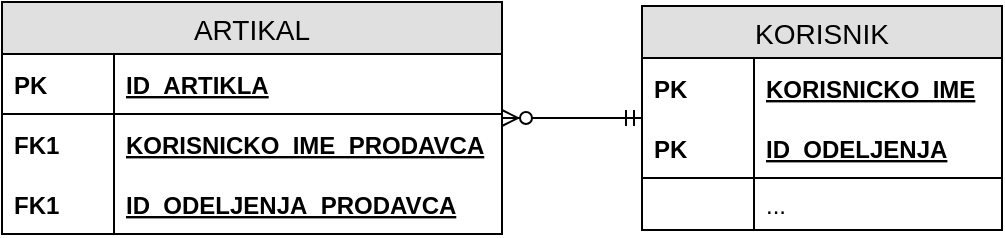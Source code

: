<mxfile version="11.3.0" type="device" pages="1"><diagram id="peucTP98mzcpXe2W0JTs" name="Page-1"><mxGraphModel dx="1086" dy="806" grid="1" gridSize="10" guides="1" tooltips="1" connect="1" arrows="1" fold="1" page="1" pageScale="1" pageWidth="850" pageHeight="1100" math="0" shadow="0"><root><mxCell id="0"/><mxCell id="1" parent="0"/><mxCell id="yg4NYybXSxnvn1aGm6mm-1" value="KORISNIK" style="swimlane;fontStyle=0;childLayout=stackLayout;horizontal=1;startSize=26;fillColor=#e0e0e0;horizontalStack=0;resizeParent=1;resizeParentMax=0;resizeLast=0;collapsible=1;marginBottom=0;swimlaneFillColor=#ffffff;align=center;fontSize=14;" vertex="1" parent="1"><mxGeometry x="350" y="22" width="180" height="112" as="geometry"/></mxCell><mxCell id="yg4NYybXSxnvn1aGm6mm-2" value="KORISNICKO_IME" style="shape=partialRectangle;top=0;left=0;right=0;bottom=0;align=left;verticalAlign=middle;fillColor=none;spacingLeft=60;spacingRight=4;overflow=hidden;rotatable=0;points=[[0,0.5],[1,0.5]];portConstraint=eastwest;dropTarget=0;fontStyle=5;fontSize=12;" vertex="1" parent="yg4NYybXSxnvn1aGm6mm-1"><mxGeometry y="26" width="180" height="30" as="geometry"/></mxCell><mxCell id="yg4NYybXSxnvn1aGm6mm-3" value="PK" style="shape=partialRectangle;fontStyle=1;top=0;left=0;bottom=0;fillColor=none;align=left;verticalAlign=middle;spacingLeft=4;spacingRight=4;overflow=hidden;rotatable=0;points=[];portConstraint=eastwest;part=1;fontSize=12;" vertex="1" connectable="0" parent="yg4NYybXSxnvn1aGm6mm-2"><mxGeometry width="56" height="30" as="geometry"/></mxCell><mxCell id="yg4NYybXSxnvn1aGm6mm-4" value="ID_ODELJENJA" style="shape=partialRectangle;top=0;left=0;right=0;bottom=1;align=left;verticalAlign=middle;fillColor=none;spacingLeft=60;spacingRight=4;overflow=hidden;rotatable=0;points=[[0,0.5],[1,0.5]];portConstraint=eastwest;dropTarget=0;fontStyle=5;fontSize=12;" vertex="1" parent="yg4NYybXSxnvn1aGm6mm-1"><mxGeometry y="56" width="180" height="30" as="geometry"/></mxCell><mxCell id="yg4NYybXSxnvn1aGm6mm-5" value="PK" style="shape=partialRectangle;fontStyle=1;top=0;left=0;bottom=0;fillColor=none;align=left;verticalAlign=middle;spacingLeft=4;spacingRight=4;overflow=hidden;rotatable=0;points=[];portConstraint=eastwest;part=1;fontSize=12;" vertex="1" connectable="0" parent="yg4NYybXSxnvn1aGm6mm-4"><mxGeometry width="56" height="30" as="geometry"/></mxCell><mxCell id="yg4NYybXSxnvn1aGm6mm-6" value="..." style="shape=partialRectangle;top=0;left=0;right=0;bottom=0;align=left;verticalAlign=top;fillColor=none;spacingLeft=60;spacingRight=4;overflow=hidden;rotatable=0;points=[[0,0.5],[1,0.5]];portConstraint=eastwest;dropTarget=0;fontSize=12;" vertex="1" parent="yg4NYybXSxnvn1aGm6mm-1"><mxGeometry y="86" width="180" height="26" as="geometry"/></mxCell><mxCell id="yg4NYybXSxnvn1aGm6mm-7" value="" style="shape=partialRectangle;top=0;left=0;bottom=0;fillColor=none;align=left;verticalAlign=top;spacingLeft=4;spacingRight=4;overflow=hidden;rotatable=0;points=[];portConstraint=eastwest;part=1;fontSize=12;" vertex="1" connectable="0" parent="yg4NYybXSxnvn1aGm6mm-6"><mxGeometry width="56" height="26" as="geometry"/></mxCell><mxCell id="yg4NYybXSxnvn1aGm6mm-16" value="" style="fontSize=12;html=1;endArrow=ERzeroToMany;startArrow=ERmandOne;edgeStyle=orthogonalEdgeStyle;rounded=0;endFill=1;" edge="1" parent="1" source="yg4NYybXSxnvn1aGm6mm-1" target="yg4NYybXSxnvn1aGm6mm-18"><mxGeometry width="100" height="100" relative="1" as="geometry"><mxPoint x="326" y="290" as="sourcePoint"/><mxPoint x="346" y="170" as="targetPoint"/></mxGeometry></mxCell><mxCell id="yg4NYybXSxnvn1aGm6mm-18" value="ARTIKAL" style="swimlane;fontStyle=0;childLayout=stackLayout;horizontal=1;startSize=26;fillColor=#e0e0e0;horizontalStack=0;resizeParent=1;resizeParentMax=0;resizeLast=0;collapsible=1;marginBottom=0;swimlaneFillColor=#ffffff;align=center;fontSize=14;" vertex="1" parent="1"><mxGeometry x="30" y="20" width="250" height="116" as="geometry"/></mxCell><mxCell id="yg4NYybXSxnvn1aGm6mm-31" value="ID_ARTIKLA" style="shape=partialRectangle;top=0;left=0;right=0;bottom=1;align=left;verticalAlign=middle;fillColor=none;spacingLeft=60;spacingRight=4;overflow=hidden;rotatable=0;points=[[0,0.5],[1,0.5]];portConstraint=eastwest;dropTarget=0;fontStyle=5;fontSize=12;" vertex="1" parent="yg4NYybXSxnvn1aGm6mm-18"><mxGeometry y="26" width="250" height="30" as="geometry"/></mxCell><mxCell id="yg4NYybXSxnvn1aGm6mm-32" value="PK" style="shape=partialRectangle;fontStyle=1;top=0;left=0;bottom=0;fillColor=none;align=left;verticalAlign=middle;spacingLeft=4;spacingRight=4;overflow=hidden;rotatable=0;points=[];portConstraint=eastwest;part=1;fontSize=12;" vertex="1" connectable="0" parent="yg4NYybXSxnvn1aGm6mm-31"><mxGeometry width="56" height="30" as="geometry"/></mxCell><mxCell id="yg4NYybXSxnvn1aGm6mm-35" value="KORISNICKO_IME_PRODAVCA" style="shape=partialRectangle;top=0;left=0;right=0;bottom=0;align=left;verticalAlign=middle;fillColor=none;spacingLeft=60;spacingRight=4;overflow=hidden;rotatable=0;points=[[0,0.5],[1,0.5]];portConstraint=eastwest;dropTarget=0;fontStyle=5;fontSize=12;" vertex="1" parent="yg4NYybXSxnvn1aGm6mm-18"><mxGeometry y="56" width="250" height="30" as="geometry"/></mxCell><mxCell id="yg4NYybXSxnvn1aGm6mm-36" value="FK1" style="shape=partialRectangle;fontStyle=1;top=0;left=0;bottom=0;fillColor=none;align=left;verticalAlign=middle;spacingLeft=4;spacingRight=4;overflow=hidden;rotatable=0;points=[];portConstraint=eastwest;part=1;fontSize=12;" vertex="1" connectable="0" parent="yg4NYybXSxnvn1aGm6mm-35"><mxGeometry width="56" height="30" as="geometry"/></mxCell><mxCell id="yg4NYybXSxnvn1aGm6mm-37" value="ID_ODELJENJA_PRODAVCA" style="shape=partialRectangle;top=0;left=0;right=0;bottom=0;align=left;verticalAlign=middle;fillColor=none;spacingLeft=60;spacingRight=4;overflow=hidden;rotatable=0;points=[[0,0.5],[1,0.5]];portConstraint=eastwest;dropTarget=0;fontStyle=5;fontSize=12;" vertex="1" parent="yg4NYybXSxnvn1aGm6mm-18"><mxGeometry y="86" width="250" height="30" as="geometry"/></mxCell><mxCell id="yg4NYybXSxnvn1aGm6mm-38" value="FK1" style="shape=partialRectangle;fontStyle=1;top=0;left=0;bottom=0;fillColor=none;align=left;verticalAlign=middle;spacingLeft=4;spacingRight=4;overflow=hidden;rotatable=0;points=[];portConstraint=eastwest;part=1;fontSize=12;" vertex="1" connectable="0" parent="yg4NYybXSxnvn1aGm6mm-37"><mxGeometry width="56" height="30" as="geometry"/></mxCell></root></mxGraphModel></diagram></mxfile>